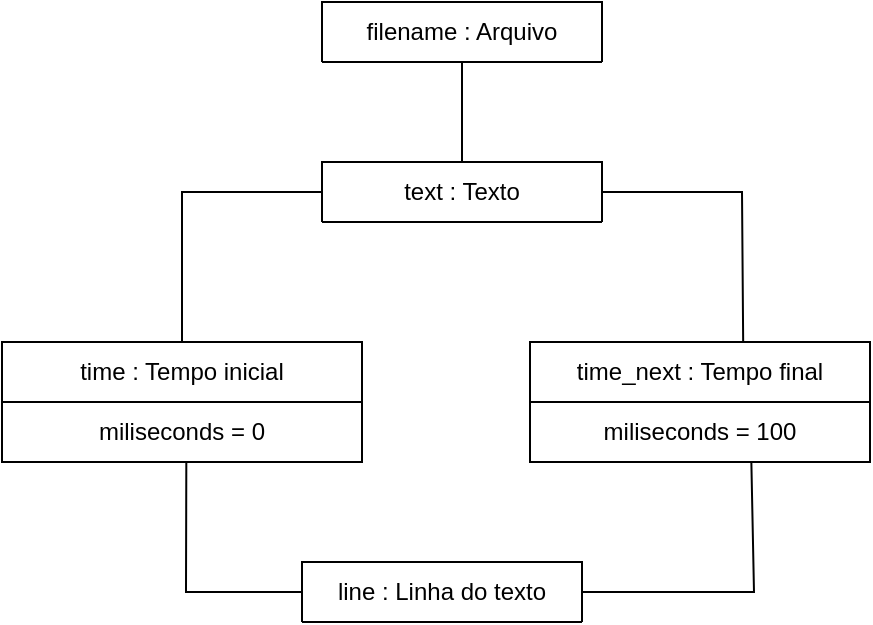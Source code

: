 <mxfile version="21.3.2" type="device">
  <diagram name="Page-1" id="DQdkoyMO7DCpXJuzhWbH">
    <mxGraphModel dx="413" dy="555" grid="1" gridSize="10" guides="1" tooltips="1" connect="1" arrows="1" fold="1" page="1" pageScale="1" pageWidth="827" pageHeight="1169" math="0" shadow="0">
      <root>
        <mxCell id="0" />
        <mxCell id="1" parent="0" />
        <mxCell id="7miqH6uNTwI-oSamvEVk-1" value="filename : Arquivo" style="swimlane;fontStyle=0;childLayout=stackLayout;horizontal=1;startSize=30;horizontalStack=0;resizeParent=1;resizeParentMax=0;resizeLast=0;collapsible=1;marginBottom=0;whiteSpace=wrap;html=1;" parent="1" vertex="1">
          <mxGeometry x="240" y="220" width="140" height="30" as="geometry" />
        </mxCell>
        <mxCell id="7miqH6uNTwI-oSamvEVk-5" value="text : Texto" style="swimlane;fontStyle=0;childLayout=stackLayout;horizontal=1;startSize=30;horizontalStack=0;resizeParent=1;resizeParentMax=0;resizeLast=0;collapsible=1;marginBottom=0;whiteSpace=wrap;html=1;" parent="1" vertex="1">
          <mxGeometry x="240" y="300" width="140" height="30" as="geometry" />
        </mxCell>
        <mxCell id="7miqH6uNTwI-oSamvEVk-7" value="time : Tempo inicial" style="swimlane;fontStyle=0;childLayout=stackLayout;horizontal=1;startSize=30;horizontalStack=0;resizeParent=1;resizeParentMax=0;resizeLast=0;collapsible=1;marginBottom=0;whiteSpace=wrap;html=1;" parent="1" vertex="1">
          <mxGeometry x="80" y="390" width="180" height="60" as="geometry" />
        </mxCell>
        <mxCell id="7miqH6uNTwI-oSamvEVk-8" value="&lt;div align=&quot;center&quot;&gt;miliseconds = 0&lt;/div&gt;" style="text;strokeColor=none;fillColor=none;align=center;verticalAlign=middle;spacingLeft=4;spacingRight=4;overflow=hidden;points=[[0,0.5],[1,0.5]];portConstraint=eastwest;rotatable=0;whiteSpace=wrap;html=1;" parent="7miqH6uNTwI-oSamvEVk-7" vertex="1">
          <mxGeometry y="30" width="180" height="30" as="geometry" />
        </mxCell>
        <mxCell id="7miqH6uNTwI-oSamvEVk-9" value="time_next : Tempo final" style="swimlane;fontStyle=0;childLayout=stackLayout;horizontal=1;startSize=30;horizontalStack=0;resizeParent=1;resizeParentMax=0;resizeLast=0;collapsible=1;marginBottom=0;whiteSpace=wrap;html=1;" parent="1" vertex="1">
          <mxGeometry x="344" y="390" width="170" height="60" as="geometry" />
        </mxCell>
        <mxCell id="7miqH6uNTwI-oSamvEVk-10" value="&lt;div align=&quot;center&quot;&gt;miliseconds = 100&lt;/div&gt;" style="text;strokeColor=none;fillColor=none;align=center;verticalAlign=middle;spacingLeft=4;spacingRight=4;overflow=hidden;points=[[0,0.5],[1,0.5]];portConstraint=eastwest;rotatable=0;whiteSpace=wrap;html=1;" parent="7miqH6uNTwI-oSamvEVk-9" vertex="1">
          <mxGeometry y="30" width="170" height="30" as="geometry" />
        </mxCell>
        <mxCell id="7miqH6uNTwI-oSamvEVk-11" value="line : Linha do texto" style="swimlane;fontStyle=0;childLayout=stackLayout;horizontal=1;startSize=30;horizontalStack=0;resizeParent=1;resizeParentMax=0;resizeLast=0;collapsible=1;marginBottom=0;whiteSpace=wrap;html=1;" parent="1" vertex="1">
          <mxGeometry x="230" y="500" width="140" height="30" as="geometry" />
        </mxCell>
        <mxCell id="7miqH6uNTwI-oSamvEVk-14" value="" style="endArrow=none;html=1;rounded=0;entryX=0;entryY=0.5;entryDx=0;entryDy=0;" parent="1" target="7miqH6uNTwI-oSamvEVk-5" edge="1">
          <mxGeometry width="50" height="50" relative="1" as="geometry">
            <mxPoint x="170" y="390" as="sourcePoint" />
            <mxPoint x="290" y="350" as="targetPoint" />
            <Array as="points">
              <mxPoint x="170" y="315" />
            </Array>
          </mxGeometry>
        </mxCell>
        <mxCell id="7miqH6uNTwI-oSamvEVk-15" value="" style="endArrow=none;html=1;rounded=0;exitX=0.627;exitY=0.006;exitDx=0;exitDy=0;exitPerimeter=0;entryX=1;entryY=0.5;entryDx=0;entryDy=0;" parent="1" source="7miqH6uNTwI-oSamvEVk-9" target="7miqH6uNTwI-oSamvEVk-5" edge="1">
          <mxGeometry width="50" height="50" relative="1" as="geometry">
            <mxPoint x="260" y="360" as="sourcePoint" />
            <mxPoint x="310" y="310" as="targetPoint" />
            <Array as="points">
              <mxPoint x="450" y="315" />
            </Array>
          </mxGeometry>
        </mxCell>
        <mxCell id="7miqH6uNTwI-oSamvEVk-16" value="" style="endArrow=none;html=1;rounded=0;entryX=0.5;entryY=1;entryDx=0;entryDy=0;exitX=0.5;exitY=0;exitDx=0;exitDy=0;" parent="1" source="7miqH6uNTwI-oSamvEVk-5" target="7miqH6uNTwI-oSamvEVk-1" edge="1">
          <mxGeometry width="50" height="50" relative="1" as="geometry">
            <mxPoint x="260" y="320" as="sourcePoint" />
            <mxPoint x="310" y="270" as="targetPoint" />
          </mxGeometry>
        </mxCell>
        <mxCell id="7miqH6uNTwI-oSamvEVk-17" value="" style="endArrow=none;html=1;rounded=0;entryX=0.512;entryY=1.003;entryDx=0;entryDy=0;entryPerimeter=0;exitX=0;exitY=0.5;exitDx=0;exitDy=0;" parent="1" source="7miqH6uNTwI-oSamvEVk-11" target="7miqH6uNTwI-oSamvEVk-8" edge="1">
          <mxGeometry width="50" height="50" relative="1" as="geometry">
            <mxPoint x="250" y="490" as="sourcePoint" />
            <mxPoint x="300" y="440" as="targetPoint" />
            <Array as="points">
              <mxPoint x="172" y="515" />
            </Array>
          </mxGeometry>
        </mxCell>
        <mxCell id="7miqH6uNTwI-oSamvEVk-22" value="" style="endArrow=none;html=1;rounded=0;exitX=1;exitY=0.5;exitDx=0;exitDy=0;entryX=0.651;entryY=0.988;entryDx=0;entryDy=0;entryPerimeter=0;" parent="1" source="7miqH6uNTwI-oSamvEVk-11" target="7miqH6uNTwI-oSamvEVk-10" edge="1">
          <mxGeometry width="50" height="50" relative="1" as="geometry">
            <mxPoint x="390" y="500" as="sourcePoint" />
            <mxPoint x="440" y="450" as="targetPoint" />
            <Array as="points">
              <mxPoint x="456" y="515" />
            </Array>
          </mxGeometry>
        </mxCell>
      </root>
    </mxGraphModel>
  </diagram>
</mxfile>
